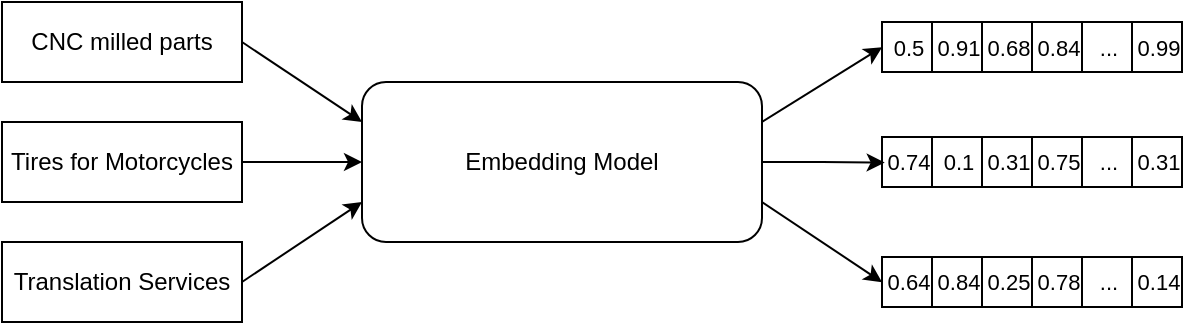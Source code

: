 <mxfile version="26.1.1">
  <diagram name="Page-1" id="LS3IWzedls0aWjBFt4Wk">
    <mxGraphModel dx="1434" dy="795" grid="1" gridSize="10" guides="1" tooltips="1" connect="1" arrows="1" fold="1" page="1" pageScale="1" pageWidth="827" pageHeight="1169" math="0" shadow="0">
      <root>
        <mxCell id="0" />
        <mxCell id="1" parent="0" />
        <mxCell id="CXLPsVcfpxoKWbiTp8Id-1" value="CNC milled parts" style="text;html=1;align=center;verticalAlign=middle;whiteSpace=wrap;rounded=0;strokeColor=default;" parent="1" vertex="1">
          <mxGeometry x="40" y="40" width="120" height="40" as="geometry" />
        </mxCell>
        <mxCell id="CXLPsVcfpxoKWbiTp8Id-59" style="edgeStyle=orthogonalEdgeStyle;rounded=0;orthogonalLoop=1;jettySize=auto;html=1;entryX=0;entryY=0.5;entryDx=0;entryDy=0;" parent="1" source="CXLPsVcfpxoKWbiTp8Id-2" target="CXLPsVcfpxoKWbiTp8Id-4" edge="1">
          <mxGeometry relative="1" as="geometry" />
        </mxCell>
        <mxCell id="CXLPsVcfpxoKWbiTp8Id-2" value="Tires for Motorcycles" style="text;html=1;align=center;verticalAlign=middle;whiteSpace=wrap;rounded=0;strokeColor=default;" parent="1" vertex="1">
          <mxGeometry x="40" y="100" width="120" height="40" as="geometry" />
        </mxCell>
        <mxCell id="CXLPsVcfpxoKWbiTp8Id-3" value="Translation Services" style="text;html=1;align=center;verticalAlign=middle;whiteSpace=wrap;rounded=0;strokeColor=default;" parent="1" vertex="1">
          <mxGeometry x="40" y="160" width="120" height="40" as="geometry" />
        </mxCell>
        <mxCell id="CXLPsVcfpxoKWbiTp8Id-4" value="Embedding Model" style="rounded=1;whiteSpace=wrap;html=1;" parent="1" vertex="1">
          <mxGeometry x="220" y="80" width="200" height="80" as="geometry" />
        </mxCell>
        <mxCell id="CXLPsVcfpxoKWbiTp8Id-5" value="0.5" style="verticalLabelPosition=middle;verticalAlign=middle;html=1;shape=mxgraph.basic.rect;fillColor2=none;strokeWidth=1;size=10;indent=5;fontSize=11;align=center;labelPosition=center;" parent="1" vertex="1">
          <mxGeometry x="480" y="50" width="25" height="25" as="geometry" />
        </mxCell>
        <mxCell id="CXLPsVcfpxoKWbiTp8Id-6" value="0.91" style="verticalLabelPosition=middle;verticalAlign=middle;html=1;shape=mxgraph.basic.rect;fillColor2=none;strokeWidth=1;size=10;indent=5;fontSize=11;labelPosition=center;align=center;" parent="1" vertex="1">
          <mxGeometry x="505" y="50" width="25" height="25" as="geometry" />
        </mxCell>
        <mxCell id="CXLPsVcfpxoKWbiTp8Id-7" value="0.68" style="verticalLabelPosition=middle;verticalAlign=middle;html=1;shape=mxgraph.basic.rect;fillColor2=none;strokeWidth=1;size=10;indent=5;fontSize=11;labelPosition=center;align=center;" parent="1" vertex="1">
          <mxGeometry x="530" y="50" width="25" height="25" as="geometry" />
        </mxCell>
        <mxCell id="CXLPsVcfpxoKWbiTp8Id-8" value="0.84" style="verticalLabelPosition=middle;verticalAlign=middle;html=1;shape=mxgraph.basic.rect;fillColor2=none;strokeWidth=1;size=10;indent=5;fontSize=11;labelPosition=center;align=center;" parent="1" vertex="1">
          <mxGeometry x="555" y="50" width="25" height="25" as="geometry" />
        </mxCell>
        <mxCell id="CXLPsVcfpxoKWbiTp8Id-9" value="..." style="verticalLabelPosition=middle;verticalAlign=middle;html=1;shape=mxgraph.basic.rect;fillColor2=none;strokeWidth=1;size=10;indent=5;fontSize=11;labelPosition=center;align=center;" parent="1" vertex="1">
          <mxGeometry x="580" y="50" width="25" height="25" as="geometry" />
        </mxCell>
        <mxCell id="CXLPsVcfpxoKWbiTp8Id-10" value="0.99" style="verticalLabelPosition=middle;verticalAlign=middle;html=1;shape=mxgraph.basic.rect;fillColor2=none;strokeWidth=1;size=10;indent=5;fontSize=11;labelPosition=center;align=center;" parent="1" vertex="1">
          <mxGeometry x="605" y="50" width="25" height="25" as="geometry" />
        </mxCell>
        <mxCell id="CXLPsVcfpxoKWbiTp8Id-39" value="0.74" style="verticalLabelPosition=middle;verticalAlign=middle;html=1;shape=mxgraph.basic.rect;fillColor2=none;strokeWidth=1;size=10;indent=5;fontSize=11;align=center;labelPosition=center;" parent="1" vertex="1">
          <mxGeometry x="480" y="107.5" width="25" height="25" as="geometry" />
        </mxCell>
        <mxCell id="CXLPsVcfpxoKWbiTp8Id-40" value="0.1" style="verticalLabelPosition=middle;verticalAlign=middle;html=1;shape=mxgraph.basic.rect;fillColor2=none;strokeWidth=1;size=10;indent=5;fontSize=11;labelPosition=center;align=center;" parent="1" vertex="1">
          <mxGeometry x="505" y="107.5" width="25" height="25" as="geometry" />
        </mxCell>
        <mxCell id="CXLPsVcfpxoKWbiTp8Id-41" value="0.31" style="verticalLabelPosition=middle;verticalAlign=middle;html=1;shape=mxgraph.basic.rect;fillColor2=none;strokeWidth=1;size=10;indent=5;fontSize=11;labelPosition=center;align=center;" parent="1" vertex="1">
          <mxGeometry x="530" y="107.5" width="25" height="25" as="geometry" />
        </mxCell>
        <mxCell id="CXLPsVcfpxoKWbiTp8Id-42" value="0.75" style="verticalLabelPosition=middle;verticalAlign=middle;html=1;shape=mxgraph.basic.rect;fillColor2=none;strokeWidth=1;size=10;indent=5;fontSize=11;labelPosition=center;align=center;" parent="1" vertex="1">
          <mxGeometry x="555" y="107.5" width="25" height="25" as="geometry" />
        </mxCell>
        <mxCell id="CXLPsVcfpxoKWbiTp8Id-43" value="..." style="verticalLabelPosition=middle;verticalAlign=middle;html=1;shape=mxgraph.basic.rect;fillColor2=none;strokeWidth=1;size=10;indent=5;fontSize=11;labelPosition=center;align=center;" parent="1" vertex="1">
          <mxGeometry x="580" y="107.5" width="25" height="25" as="geometry" />
        </mxCell>
        <mxCell id="CXLPsVcfpxoKWbiTp8Id-44" value="0.31" style="verticalLabelPosition=middle;verticalAlign=middle;html=1;shape=mxgraph.basic.rect;fillColor2=none;strokeWidth=1;size=10;indent=5;fontSize=11;labelPosition=center;align=center;" parent="1" vertex="1">
          <mxGeometry x="605" y="107.5" width="25" height="25" as="geometry" />
        </mxCell>
        <mxCell id="CXLPsVcfpxoKWbiTp8Id-45" value="0.64" style="verticalLabelPosition=middle;verticalAlign=middle;html=1;shape=mxgraph.basic.rect;fillColor2=none;strokeWidth=1;size=10;indent=5;fontSize=11;align=center;labelPosition=center;" parent="1" vertex="1">
          <mxGeometry x="480" y="167.5" width="25" height="25" as="geometry" />
        </mxCell>
        <mxCell id="CXLPsVcfpxoKWbiTp8Id-46" value="0.84" style="verticalLabelPosition=middle;verticalAlign=middle;html=1;shape=mxgraph.basic.rect;fillColor2=none;strokeWidth=1;size=10;indent=5;fontSize=11;labelPosition=center;align=center;" parent="1" vertex="1">
          <mxGeometry x="505" y="167.5" width="25" height="25" as="geometry" />
        </mxCell>
        <mxCell id="CXLPsVcfpxoKWbiTp8Id-47" value="0.25" style="verticalLabelPosition=middle;verticalAlign=middle;html=1;shape=mxgraph.basic.rect;fillColor2=none;strokeWidth=1;size=10;indent=5;fontSize=11;labelPosition=center;align=center;" parent="1" vertex="1">
          <mxGeometry x="530" y="167.5" width="25" height="25" as="geometry" />
        </mxCell>
        <mxCell id="CXLPsVcfpxoKWbiTp8Id-48" value="0.78" style="verticalLabelPosition=middle;verticalAlign=middle;html=1;shape=mxgraph.basic.rect;fillColor2=none;strokeWidth=1;size=10;indent=5;fontSize=11;labelPosition=center;align=center;" parent="1" vertex="1">
          <mxGeometry x="555" y="167.5" width="25" height="25" as="geometry" />
        </mxCell>
        <mxCell id="CXLPsVcfpxoKWbiTp8Id-49" value="..." style="verticalLabelPosition=middle;verticalAlign=middle;html=1;shape=mxgraph.basic.rect;fillColor2=none;strokeWidth=1;size=10;indent=5;fontSize=11;labelPosition=center;align=center;" parent="1" vertex="1">
          <mxGeometry x="580" y="167.5" width="25" height="25" as="geometry" />
        </mxCell>
        <mxCell id="CXLPsVcfpxoKWbiTp8Id-50" value="0.14" style="verticalLabelPosition=middle;verticalAlign=middle;html=1;shape=mxgraph.basic.rect;fillColor2=none;strokeWidth=1;size=10;indent=5;fontSize=11;labelPosition=center;align=center;" parent="1" vertex="1">
          <mxGeometry x="605" y="167.5" width="25" height="25" as="geometry" />
        </mxCell>
        <mxCell id="CXLPsVcfpxoKWbiTp8Id-57" value="" style="endArrow=classic;html=1;rounded=0;exitX=1;exitY=0.5;exitDx=0;exitDy=0;entryX=0;entryY=0.25;entryDx=0;entryDy=0;" parent="1" source="CXLPsVcfpxoKWbiTp8Id-1" target="CXLPsVcfpxoKWbiTp8Id-4" edge="1">
          <mxGeometry width="50" height="50" relative="1" as="geometry">
            <mxPoint x="190" y="80" as="sourcePoint" />
            <mxPoint x="240" y="30" as="targetPoint" />
          </mxGeometry>
        </mxCell>
        <mxCell id="CXLPsVcfpxoKWbiTp8Id-58" value="" style="endArrow=classic;html=1;rounded=0;exitX=1;exitY=0.5;exitDx=0;exitDy=0;entryX=0;entryY=0.75;entryDx=0;entryDy=0;" parent="1" source="CXLPsVcfpxoKWbiTp8Id-3" target="CXLPsVcfpxoKWbiTp8Id-4" edge="1">
          <mxGeometry width="50" height="50" relative="1" as="geometry">
            <mxPoint x="210" y="160" as="sourcePoint" />
            <mxPoint x="270" y="220" as="targetPoint" />
          </mxGeometry>
        </mxCell>
        <mxCell id="CXLPsVcfpxoKWbiTp8Id-60" style="edgeStyle=orthogonalEdgeStyle;rounded=0;orthogonalLoop=1;jettySize=auto;html=1;entryX=0.054;entryY=0.511;entryDx=0;entryDy=0;entryPerimeter=0;" parent="1" source="CXLPsVcfpxoKWbiTp8Id-4" target="CXLPsVcfpxoKWbiTp8Id-39" edge="1">
          <mxGeometry relative="1" as="geometry" />
        </mxCell>
        <mxCell id="CXLPsVcfpxoKWbiTp8Id-61" value="" style="endArrow=classic;html=1;rounded=0;entryX=0.002;entryY=0.504;entryDx=0;entryDy=0;entryPerimeter=0;exitX=1;exitY=0.25;exitDx=0;exitDy=0;" parent="1" source="CXLPsVcfpxoKWbiTp8Id-4" target="CXLPsVcfpxoKWbiTp8Id-5" edge="1">
          <mxGeometry width="50" height="50" relative="1" as="geometry">
            <mxPoint x="414" y="110" as="sourcePoint" />
            <mxPoint x="464" y="60" as="targetPoint" />
          </mxGeometry>
        </mxCell>
        <mxCell id="CXLPsVcfpxoKWbiTp8Id-62" value="" style="endArrow=classic;html=1;rounded=0;exitX=1;exitY=0.75;exitDx=0;exitDy=0;entryX=0.002;entryY=0.504;entryDx=0;entryDy=0;entryPerimeter=0;" parent="1" source="CXLPsVcfpxoKWbiTp8Id-4" target="CXLPsVcfpxoKWbiTp8Id-45" edge="1">
          <mxGeometry width="50" height="50" relative="1" as="geometry">
            <mxPoint x="430" y="200" as="sourcePoint" />
            <mxPoint x="480" y="150" as="targetPoint" />
          </mxGeometry>
        </mxCell>
      </root>
    </mxGraphModel>
  </diagram>
</mxfile>
